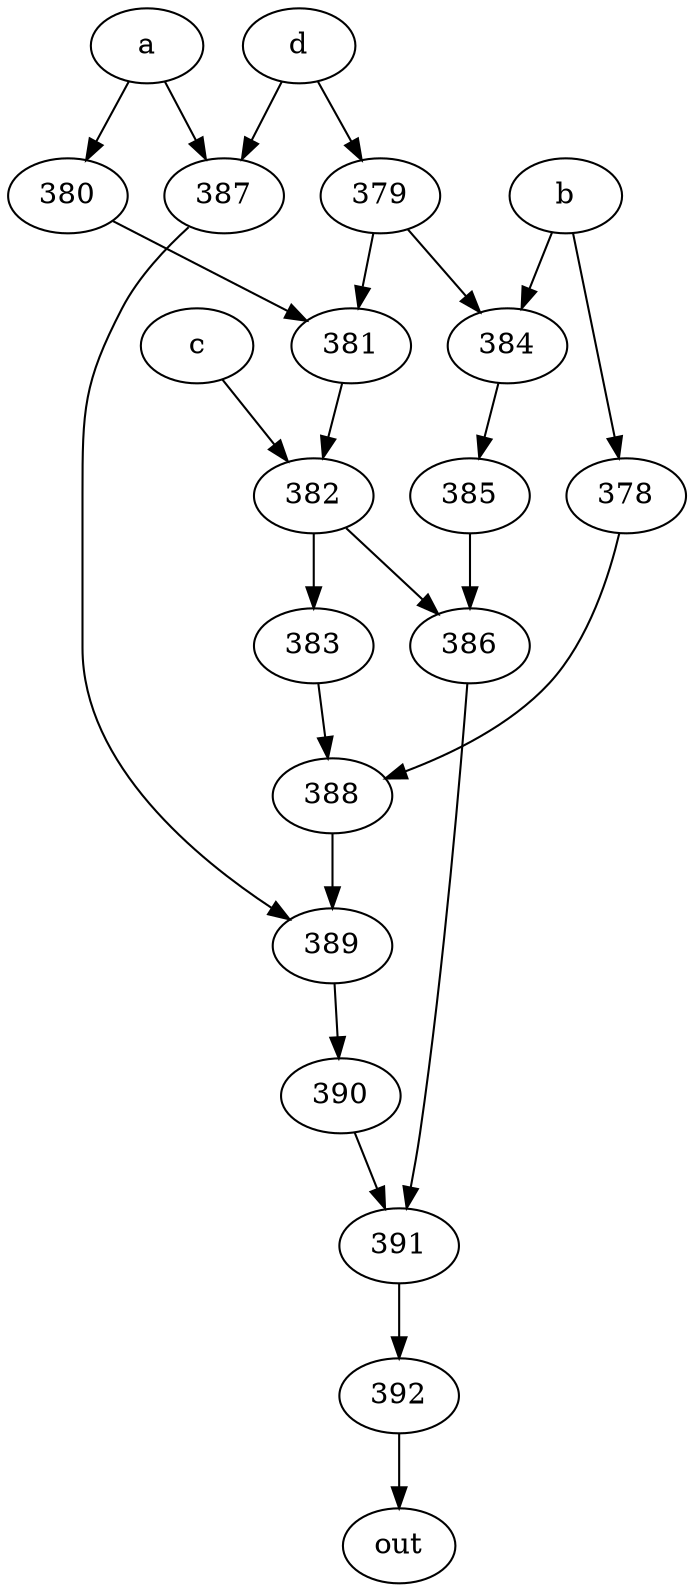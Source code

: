 strict digraph "" {
	392 -> out;
	a -> 380;
	a -> 387;
	380 -> 381;
	387 -> 389;
	381 -> 382;
	389 -> 390;
	b -> 378;
	b -> 384;
	378 -> 388;
	384 -> 385;
	388 -> 389;
	385 -> 386;
	c -> 382;
	382 -> 383;
	382 -> 386;
	383 -> 388;
	386 -> 391;
	d -> 387;
	d -> 379;
	379 -> 381;
	379 -> 384;
	391 -> 392;
	390 -> 391;
}
